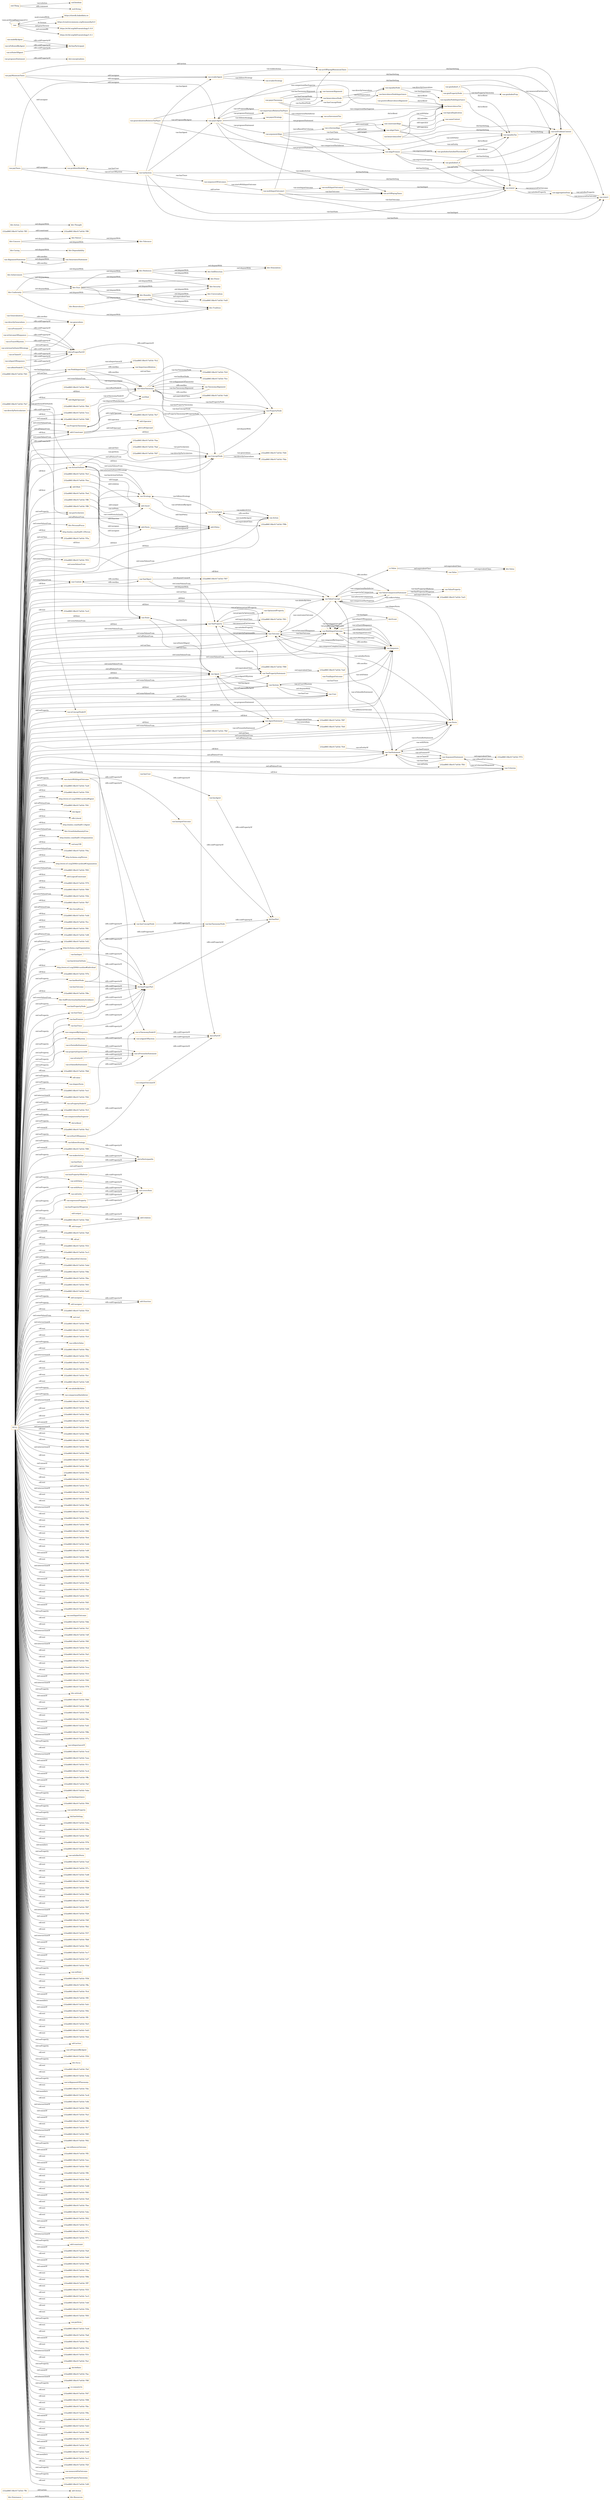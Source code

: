 digraph ar2dtool_diagram { 
rankdir=LR;
size="1501"
node [shape = rectangle, color="orange"]; "bhv:Dominance" "odrl:Action" "odrl:LeftOperand" "odrl:RightOperand" "232ad86f:18bc017a03d:-7ece" "vae:PropertyTaxonomy" "bhv:PersonalFocus" "bhv:Hedonism" "vae:NodeImportance" "http://xmlns.com/foaf/0.1/Person" "bhv:Universalism" "232ad86f:18bc017a03d:-7fe7" "vae:Value" "232ad86f:18bc017a03d:-7f5a" "bhv:Stimulation" "odrl:Policy" "bhv:Achievement" "232ad86f:18bc017a03d:-7f53" "232ad86f:18bc017a03d:-7faa" "bhv:Value" "232ad86f:18bc017a03d:-7fce" "odrl:Operator" "vae:VaeProperty" "232ad86f:18bc017a03d:-7f72" "232ad86f:18bc017a03d:-7ee9" "232ad86f:18bc017a03d:-7f30" "vae:Outcome" "232ad86f:18bc017a03d:-7fe3" "http://www.w3.org/2006/vcard/ns#Agent" "vae:MultiInputOutcome" "vae:AlignmentStatement" "232ad86f:18bc017a03d:-7ffc" "bhv:Dependability" "bhv:Caring" "232ad86f:18bc017a03d:-7fbf" "bhv:Nature" "odrl:Asset" "232ad86f:18bc017a03d:-7ff0" "vae:Generalization" "232ad86f:18bc017a03d:-7f41" "vae:Context" "232ad86f:18bc017a03d:-7ee5" "vae:VaeStatement" "vae:ActionOnState" "dul:Agent" "vae:ValueTaxonomy" "bhv:Security" "vae:ConceptNode" "rdfs:Literal" "bhv:Tolerance" "232ad86f:18bc017a03d:-7ed5" "vae:System" "232ad86f:18bc017a03d:-7fb9" "bhv:Humility" "232ad86f:18bc017a03d:-7ff6" "232ad86f:18bc017a03d:-7f9b" "232ad86f:18bc017a03d:-7fb4" "232ad86f:18bc017a03d:-7fc6" "232ad86f:18bc017a03d:-7eef" "http://xmlns.com/foaf/0.1/Agent" "odrl:Party" "vae:Norm" "232ad86f:18bc017a03d:-7fad" "232ad86f:18bc017a03d:-7edd" "bhv:GrowthAndAnxietyFree" "vae:User" "vae:Sequence" "vae:AgentStatement" "http://xmlns.com/foaf/0.1/Organization" "bhv:Tradition" "vae:VaeObject" "vc:Value" "vae:TaxonomyAlignment" "232ad86f:18bc017a03d:-7fe0" "xsd:anyURI" "vae:Strategy" "bhv:Benevolence" "vae:Agent" "232ad86f:18bc017a03d:-7ff3" "232ad86f:18bc017a03d:-7f4a" "vae:FinalInputOutcome" "bhv:Conformity" "232ad86f:18bc017a03d:-7fc9" "vae:Action" "http://schema.org/Person" "http://www.w3.org/2006/vcard/ns#Organization" "bhv:Resources" "232ad86f:18bc017a03d:-7fda" "232ad86f:18bc017a03d:-7f93" "232ad86f:18bc017a03d:-7fea" "vae:AwarenessStatement" "232ad86f:18bc017a03d:-7fd4" "232ad86f:18bc017a03d:-7ff9" "vae:ActingAgent" "odrl:LogicalConstraint" "vae:ValueConcept" "vae:PropertyNode" "vae:ValueProperty" "vae:ValueComparisonStatement" "232ad86f:18bc017a03d:-7f70" "dul:Event" "232ad86f:18bc017a03d:-7fb1" "vae:Criterion" "bhv:Thought" "232ad86f:18bc017a03d:-7f00" "vae:State" "232ad86f:18bc017a03d:-7f2b" "bhv:Face" "vae:VaePropertyStatement" "232ad86f:18bc017a03d:-7fb7" "bhv:SocialFocus" "232ad86f:18bc017a03d:-7ed4" "232ad86f:18bc017a03d:-7fcc" "odrl:Constraint" "232ad86f:18bc017a03d:-7f81" "232ad86f:18bc017a03d:-7ef8" "vae:OptimizedProperty" "232ad86f:18bc017a03d:-7fc2" "232ad86f:18bc017a03d:-7f01" "232ad86f:18bc017a03d:-7ef2" "bhv:Action" "232ad86f:18bc017a03d:-7fd1" "odrl:Rule" "bhv:Power" "vae:ImportanceRelation" "232ad86f:18bc017a03d:-7f87" "http://schema.org/Organization" "http://www.w3.org/2006/vcard/ns#Individual" "232ad86f:18bc017a03d:-7fed" "vae:ArgumentStatement" "232ad86f:18bc017a03d:-7fd7" "bhv:SelfDirection" "bhv:Concern" "232ad86f:18bc017a03d:-7f7b" "232ad86f:18bc017a03d:-7fa7" "232ad86f:18bc017a03d:-7f8e" "232ad86f:18bc017a03d:-7f90" "bhv:SelfProtectionAndAnxietyAvoidance" ; /*classes style*/
	"bhv:Action" -> "bhv:Thought" [ label = "owl:disjointWith" ];
	"vae:isInputOfSequence" -> "dul:isProperPartOf" [ label = "rdfs:subPropertyOf" ];
	"dul:isProperPartOf" -> "dul:isPartOf" [ label = "rdfs:subPropertyOf" ];
	"vae:hasConceptNode" -> "vae:hasTaxonomyNode" [ label = "rdfs:subPropertyOf" ];
	"vae:ConceptNode" -> "vae:PropertyNode" [ label = "owl:disjointWith" ];
	"vae:argumentAlign" -> "vae:criterionAlign" [ label = "vae:isBasedOnCriterion" ];
	"vae:argumentAlign" -> "vae:alignPremise" [ label = "vae:hasPremise" ];
	"vae:argumentAlign" -> "vae:alignClaim" [ label = "vae:hasClaim" ];
	"vae:argumentAlign" -> "vae:taxProblemContext" [ label = "dul:hasSetting" ];
	"vae:isTaxonomyNodeOf" -> "dul:isPartOf" [ label = "rdfs:subPropertyOf" ];
	"vae:proposesStatement" -> "dul:conceptualizes" [ label = "rdfs:subPropertyOf" ];
	"vae:ArgumentStatement" -> "232ad86f:18bc017a03d:-7f72" [ label = "owl:equivalentClass" ];
	"vae:hasTaxonomyNode" -> "dul:hasPart" [ label = "rdfs:subPropertyOf" ];
	"vae:giniPropertyNode" -> "vae:giniIndexProp" [ label = "vae:hasPropertyTaxonomy" ];
	"vae:benvolenceNodeImportance" -> "vae:benevolenceTax" [ label = "dul:isAbout" ];
	"vae:hasTrace" -> "dul:hasProperPart" [ label = "rdfs:subPropertyOf" ];
	"vae:directlyGeneralizes" -> "vae:generalizes" [ label = "rdfs:subPropertyOf" ];
	"vae:multiInputOutcome2" -> "vae:actOfPayingTaxes" [ label = "vae:hasOutcome" ];
	"vae:multiInputOutcome2" -> "vae:state2" [ label = "vae:hasInput" ];
	"bhv:Hedonism" -> "bhv:Stimulation" [ label = "owl:disjointWith" ];
	"bhv:Hedonism" -> "bhv:SelfDirection" [ label = "owl:disjointWith" ];
	"bhv:Hedonism" -> "bhv:Power" [ label = "owl:disjointWith" ];
	"vae:isPremiseOf" -> "dul:isProperPartOf" [ label = "rdfs:subPropertyOf" ];
	"vae:isTestedInStatement" -> "vae:isPresentInStatement" [ label = "rdfs:subPropertyOf" ];
	"vae:giniIndex0_3" -> "vae:state1" [ label = "vae:measuredOnOutcome" ];
	"vae:giniIndex0_3" -> "vae:equalityTax" [ label = "dul:isAbout" ];
	"vae:isOutcomeOfSequence" -> "dul:isProperPartOf" [ label = "rdfs:subPropertyOf" ];
	"vae:madeByAgent" -> "dul:hasParticipant" [ label = "rdfs:subPropertyOf" ];
	"vae:hasInput" -> "dul:hasProperPart" [ label = "rdfs:subPropertyOf" ];
	"vae:hasUser" -> "vae:hasAgent" [ label = "rdfs:subPropertyOf" ];
	"vae:equalityTax" -> "vae:taxProblemContext" [ label = "dul:hasSetting" ];
	"bhv:SelfDirection" -> "bhv:Stimulation" [ label = "owl:disjointWith" ];
	"vae:hasActionOnState" -> "dul:hasProperPart" [ label = "rdfs:subPropertyOf" ];
	"vae:AgentStatement" -> "232ad86f:18bc017a03d:-7f87" [ label = "owl:equivalentClass" ];
	"vae:hasPropertyNode" -> "vae:hasTaxonomyNode" [ label = "rdfs:subPropertyOf" ];
	"vae:hasPropertyNode" -> "dul:hasProperPart" [ label = "rdfs:subPropertyOf" ];
	"vae:payMinimumTaxes" -> "vae:problemModeller" [ label = "odrl:assigner" ];
	"vae:payMinimumTaxes" -> "vae:payerAgent" [ label = "odrl:assignee" ];
	"vae:payMinimumTaxes" -> "vae:evaderAgent" [ label = "odrl:assignee" ];
	"vae:payMinimumTaxes" -> "vae:actOfPayingMiniumumTaxes" [ label = "odrl:action" ];
	"vae:equalityNode" -> "vae:equalityNodeImportance" [ label = "vae:hasImportance" ];
	"vae:equalityNode" -> "vae:giniPropertyNode" [ label = "vae:directlyGeneralizes" ];
	"vae:hasPropertyOfSuperior" -> "vae:coversItem" [ label = "rdfs:subPropertyOf" ];
	"vae:isPropertyNodeOf" -> "vae:isTaxonomyNodeOf" [ label = "rdfs:subPropertyOf" ];
	"vae:hasOutcome" -> "dul:hasProperPart" [ label = "rdfs:subPropertyOf" ];
	"vae:alignPremise" -> "vae:equalityTax" [ label = "vae:withValue" ];
	"vae:alignPremise" -> "vae:state2" [ label = "vae:onEntity" ];
	"vae:alignPremise" -> "vae:giniIndexSatisfiedThreshold0_7" [ label = "vae:expressesProperty" ];
	"vae:alignPremise" -> "vae:giniIndex0_9" [ label = "vae:expressesProperty" ];
	"vae:alignPremise" -> "vae:taxProblemContext" [ label = "dul:hasSetting" ];
	"bhv:Dominance" -> "bhv:Resources" [ label = "owl:disjointWith" ];
	"vae:isEntityOf" -> "vae:isPresentInStatement" [ label = "rdfs:subPropertyOf" ];
	"vae:Value" -> "bhv:Value" [ label = "owl:equivalentClass" ];
	"vae:MultiInputOutcome" -> "vae:Sequence" [ label = "rdfs:seeAlso" ];
	"vae:propertyExpressedAt" -> "vae:isPresentInStatement" [ label = "rdfs:subPropertyOf" ];
	"vae:payerAgent" -> "vae:importanceRelationTaxPayer" [ label = "vae:proposesStatement" ];
	"vae:payerAgent" -> "vae:argumentAlign" [ label = "vae:proposesStatement" ];
	"vae:payerAgent" -> "vae:alignPremise" [ label = "vae:proposesStatement" ];
	"vae:payerAgent" -> "vae:alignClaim" [ label = "vae:proposesStatement" ];
	"vae:payerAgent" -> "vae:actOfPayingTaxes" [ label = "vae:makesAction" ];
	"vae:payerAgent" -> "vae:payerStrategy" [ label = "vae:followsStrategy" ];
	"vae:payerAgent" -> "vae:taxProblemContext" [ label = "dul:hasSetting" ];
	"vae:hasState" -> "dul:isParticipantIn" [ label = "rdfs:subPropertyOf" ];
	"vae:AwarenessStatement" -> "vae:AlignmentStatement" [ label = "rdfs:seeAlso" ];
	"vae:isConceptNodeOf" -> "vae:isTaxonomyNodeOf" [ label = "rdfs:subPropertyOf" ];
	"bhv:Caring" -> "bhv:Dependability" [ label = "owl:disjointWith" ];
	"vae:payTaxes" -> "vae:problemModeller" [ label = "odrl:assigner" ];
	"vae:payTaxes" -> "vae:evaderAgent" [ label = "odrl:assignee" ];
	"vae:payTaxes" -> "vae:actOfPayingTaxes" [ label = "odrl:action" ];
	"vae:hasRootNode" -> "vae:hasConceptNode" [ label = "rdfs:subPropertyOf" ];
	"vae:hasRootNode" -> "dul:hasProperPart" [ label = "rdfs:subPropertyOf" ];
	"vae:isAgentOfSystem" -> "dul:isPartOf" [ label = "rdfs:subPropertyOf" ];
	"vae:aggregationSum" -> "vae:state2" [ label = "vae:measuredOnOutcome" ];
	"vae:aggregationSum" -> "vae:state1" [ label = "vae:measuredOnOutcome" ];
	"vae:ValueConcept" -> "vc:Value" [ label = "rdfs:seeAlso" ];
	"vae:state1" -> "vae:aggregationSum" [ label = "vae:satisfiesProperty" ];
	"vae:ActingAgent" -> "232ad86f:18bc017a03d:-7f9b" [ label = "owl:equivalentClass" ];
	"vae:isInputOutcomeOf" -> "dul:isPartOf" [ label = "rdfs:subPropertyOf" ];
	"bhv:Concern" -> "bhv:Tolerance" [ label = "owl:disjointWith" ];
	"bhv:Concern" -> "bhv:Nature" [ label = "owl:disjointWith" ];
	"vae:payerTaxonomy" -> "vae:taxonomAlignment" [ label = "vae:hasTaxonomyAlignment" ];
	"vae:payerTaxonomy" -> "vae:benevolenceNode" [ label = "vae:hasRootNode" ];
	"vae:payerTaxonomy" -> "vae:equalityNode" [ label = "vae:hasConceptNode" ];
	"vae:payerTaxonomy" -> "vae:benevolenceNode" [ label = "vae:hasConceptNode" ];
	"vae:giniIndex0_9" -> "vae:state2" [ label = "vae:measuredOnOutcome" ];
	"vae:giniIndex0_9" -> "vae:equalityTax" [ label = "dul:isAbout" ];
	"vae:isRootNodeOf" -> "vae:isConceptNodeOf" [ label = "rdfs:subPropertyOf" ];
	"vae:isRootNodeOf" -> "dul:isProperPartOf" [ label = "rdfs:subPropertyOf" ];
	"vae:problemModeller" -> "vae:taxSystem" [ label = "vae:isUserOfSystem" ];
	"vae:expressesProperty" -> "vae:coversItem" [ label = "rdfs:subPropertyOf" ];
	"vae:directlyParticularizes" -> "vae:particularizes" [ label = "rdfs:subPropertyOf" ];
	"vae:taxSystem" -> "vae:problemModeller" [ label = "vae:hasUser" ];
	"vae:taxSystem" -> "vae:sequenceOfOutcomes" [ label = "vae:hasTrace" ];
	"vae:taxSystem" -> "vae:state2" [ label = "vae:hasState" ];
	"vae:taxSystem" -> "vae:state1" [ label = "vae:hasState" ];
	"vae:taxSystem" -> "vae:payerAgent" [ label = "vae:hasAgent" ];
	"vae:taxSystem" -> "vae:evaderAgent" [ label = "vae:hasAgent" ];
	"vae:taxSystem" -> "vae:taxProblemContext" [ label = "dul:hasSetting" ];
	"vae:hasAgent" -> "dul:hasPart" [ label = "rdfs:subPropertyOf" ];
	"vae:isFollowedByAgent" -> "dul:hasParticipant" [ label = "rdfs:subPropertyOf" ];
	"bhv:Nature" -> "bhv:Tolerance" [ label = "owl:disjointWith" ];
	"vae:criterionAlign" -> "vae:alignPremise" [ label = "odrl:target" ];
	"vae:criterionAlign" -> "vae:constraintAlign" [ label = "odrl:constraint" ];
	"vae:criterionAlign" -> "vae:alignClaim" [ label = "odrl:action" ];
	"vae:criterionAlign" -> "vae:benevolenceTax" [ label = "dul:isAbout" ];
	"vae:isTraceOfSystem" -> "dul:isProperPartOf" [ label = "rdfs:subPropertyOf" ];
	"vae:ValueComparisonStatement" -> "232ad86f:18bc017a03d:-7ee5" [ label = "owl:equivalentClass" ];
	"vae:ValueTaxonomy" -> "vae:TaxonomyAlignment" [ label = "rdfs:seeAlso" ];
	"vae:ValueTaxonomy" -> "232ad86f:18bc017a03d:-7edd" [ label = "owl:equivalentClass" ];
	"vae:importanceRelationTaxPayer" -> "vae:payerAgent" [ label = "vae:isProposedByAgent" ];
	"vae:importanceRelationTaxPayer" -> "vae:benevolenceTax" [ label = "vae:comparisonHasSuperior" ];
	"vae:importanceRelationTaxPayer" -> "vae:achievementTax" [ label = "vae:comparisonHasInferior" ];
	"vae:System" -> "vae:User" [ label = "owl:disjointWith" ];
	"vae:followsStrategy" -> "dul:isParticipantIn" [ label = "rdfs:subPropertyOf" ];
	"vae:hasPropertyOfInferior" -> "vae:coversItem" [ label = "rdfs:subPropertyOf" ];
	"vae:composedBySequence" -> "dul:hasProperPart" [ label = "rdfs:subPropertyOf" ];
	"vae:isActionOnStateOfStrategy" -> "dul:isProperPartOf" [ label = "rdfs:subPropertyOf" ];
	"dul:hasProperPart" -> "dul:hasPart" [ label = "rdfs:subPropertyOf" ];
	"vae:startsWithInputOutcome" -> "vae:hasInputOutcome" [ label = "rdfs:subPropertyOf" ];
	"vae:startsWithInputOutcome" -> "dul:hasProperPart" [ label = "rdfs:subPropertyOf" ];
	"bhv:Humility" -> "bhv:Universalism" [ label = "owl:disjointWith" ];
	"bhv:Humility" -> "bhv:Tradition" [ label = "owl:disjointWith" ];
	"bhv:Humility" -> "bhv:Security" [ label = "owl:disjointWith" ];
	"bhv:Humility" -> "232ad86f:18bc017a03d:-7ed5" [ label = "owl:equivalentClass" ];
	"vae:FinalInputOutcome" -> "vae:Sequence" [ label = "rdfs:seeAlso" ];
	"odrl:target" -> "odrl:relation" [ label = "rdfs:subPropertyOf" ];
	"vae:benevolenceDef" -> "vae:benevolenceTax" [ label = "dul:satisfies" ];
	"vae:benevolenceDef" -> "vae:taxProblemContext" [ label = "dul:hasSetting" ];
	"vae:makesAction" -> "dul:isParticipantIn" [ label = "rdfs:subPropertyOf" ];
	"vae:withValue" -> "vae:coversItem" [ label = "rdfs:subPropertyOf" ];
	"vae:constraintAlign" -> "vae:sameContext" [ label = "odrl:operator" ];
	"vae:constraintAlign" -> "vae:logicalImplication" [ label = "odrl:operator" ];
	"vae:VaeObject" -> "vae:Context" [ label = "rdfs:seeAlso" ];
	"vae:VaeObject" -> "232ad86f:18bc017a03d:-7f07" [ label = "owl:disjointUnionOf" ];
	"vae:VaeObject" -> "vae:VaeProperty" [ label = "owl:disjointWith" ];
	"vae:TaxonomyAlignment" -> "vae:ValueTaxonomy" [ label = "rdfs:seeAlso" ];
	"vae:generalizationRelationTaxPayer" -> "vae:payerAgent" [ label = "vae:isProposedByAgent" ];
	"vae:generalizationRelationTaxPayer" -> "vae:benevolenceTax" [ label = "vae:comparisonHasSuperior" ];
	"vae:generalizationRelationTaxPayer" -> "vae:equalityTax" [ label = "vae:comparisonHasInferior" ];
	"bhv:Achievement" -> "bhv:Hedonism" [ label = "owl:disjointWith" ];
	"bhv:Achievement" -> "bhv:Face" [ label = "owl:disjointWith" ];
	"vae:alignClaim" -> "vae:benevolenceTax" [ label = "vae:withValue" ];
	"vae:alignClaim" -> "vae:state2" [ label = "vae:onEntity" ];
	"vae:alignClaim" -> "vae:taxProblemContext" [ label = "dul:hasSetting" ];
	"vae:actOfPayingMiniumumTaxes" -> "vae:taxProblemContext" [ label = "dul:hasSetting" ];
	"vae:NodeImportance" -> "vae:ValueTaxonomy" [ label = "rdfs:seeAlso" ];
	"vae:NodeImportance" -> "vae:ImportanceRelation" [ label = "rdfs:seeAlso" ];
	"vae:multiInputOutcome1" -> "vae:multiInputOutcome2" [ label = "vae:nextInputOutcome" ];
	"vae:multiInputOutcome1" -> "vae:state2" [ label = "vae:hasOutcome" ];
	"vae:multiInputOutcome1" -> "vae:actOfPayingTaxes" [ label = "vae:hasOutcome" ];
	"vae:multiInputOutcome1" -> "vae:actOfPayingMiniumumTaxes" [ label = "vae:hasOutcome" ];
	"vae:multiInputOutcome1" -> "vae:state1" [ label = "vae:hasInput" ];
	"vae:Action" -> "vae:ActingAgent" [ label = "rdfs:seeAlso" ];
	"vae:isValuedInStatement" -> "vae:isPresentInStatement" [ label = "rdfs:subPropertyOf" ];
	"vae:sequenceOfOutcomes" -> "vae:multiInputOutcome1" [ label = "vae:startsWithInputOutcome" ];
	"vae:sequenceOfOutcomes" -> "vae:taxProblemContext" [ label = "dul:hasSetting" ];
	"odrl:output" -> "odrl:relation" [ label = "rdfs:subPropertyOf" ];
	"vae:withNorm" -> "vae:coversItem" [ label = "rdfs:subPropertyOf" ];
	"vae:isClaimOf" -> "dul:isProperPartOf" [ label = "rdfs:subPropertyOf" ];
	"vae:hasInputOutcome" -> "dul:hasPart" [ label = "rdfs:subPropertyOf" ];
	"vae:" -> "https://chowlk.linkeddata.es" [ label = "mod:createdWith" ];
	"vae:" -> "vae:" [ label = "vann:preferredNamespaceUri" ];
	"vae:" -> "https://creativecommons.org/licenses/by/4.0" [ label = "dc:license" ];
	"vae:" -> "https://w3id.org/def/vaeontology/1.0.0" [ label = "owl:priorVersion" ];
	"vae:" -> "https://w3id.org/def/vaeontology/1.0.1" [ label = "owl:versionIRI" ];
	"vae:evaderAgent" -> "vae:actOfPayingMiniumumTaxes" [ label = "vae:makesAction" ];
	"vae:evaderAgent" -> "vae:evaderStrategy" [ label = "vae:followsStrategy" ];
	"vae:evaderAgent" -> "vae:taxProblemContext" [ label = "dul:hasSetting" ];
	"bhv:Conformity" -> "bhv:Tradition" [ label = "owl:disjointWith" ];
	"bhv:Conformity" -> "bhv:Security" [ label = "owl:disjointWith" ];
	"bhv:Conformity" -> "bhv:Humility" [ label = "owl:disjointWith" ];
	"bhv:Conformity" -> "bhv:Face" [ label = "owl:disjointWith" ];
	"vae:isStateOfAgent" -> "dul:hasParticipant" [ label = "rdfs:subPropertyOf" ];
	"vae:Generalization" -> "vae:generalizes" [ label = "rdfs:seeAlso" ];
	"vae:Context" -> "vae:VaeObject" [ label = "rdfs:seeAlso" ];
	"NULL" -> "vae:VaeStatement" [ label = "owl:onClass" ];
	"NULL" -> "vae:hasConceptNode" [ label = "owl:onProperty" ];
	"NULL" -> "232ad86f:18bc017a03d:-7fa6" [ label = "owl:unionOf" ];
	"NULL" -> "bhv:PersonalFocus" [ label = "owl:someValuesFrom" ];
	"NULL" -> "rdf:nil" [ label = "rdf:rest" ];
	"NULL" -> "232ad86f:18bc017a03d:-7f33" [ label = "rdf:rest" ];
	"NULL" -> "232ad86f:18bc017a03d:-7ec3" [ label = "rdf:rest" ];
	"NULL" -> "vae:isBasedOnCriterion" [ label = "owl:onProperty" ];
	"NULL" -> "232ad86f:18bc017a03d:-7ebd" [ label = "rdf:rest" ];
	"NULL" -> "232ad86f:18bc017a03d:-7f4b" [ label = "owl:intersectionOf" ];
	"NULL" -> "232ad86f:18bc017a03d:-7fbe" [ label = "owl:unionOf" ];
	"NULL" -> "232ad86f:18bc017a03d:-7f03" [ label = "rdf:rest" ];
	"NULL" -> "vae:ConceptNode" [ label = "rdf:first" ];
	"NULL" -> "vae:PropertyNode" [ label = "rdf:first" ];
	"NULL" -> "232ad86f:18bc017a03d:-7ed3" [ label = "owl:intersectionOf" ];
	"NULL" -> "odrl:assignee" [ label = "owl:onProperty" ];
	"NULL" -> "232ad86f:18bc017a03d:-7f24" [ label = "rdf:rest" ];
	"NULL" -> "vae:ConceptNode" [ label = "owl:someValuesFrom" ];
	"NULL" -> "vae:particularizes" [ label = "owl:onProperty" ];
	"NULL" -> "vae:expressesProperty" [ label = "owl:onProperty" ];
	"NULL" -> "owl:real" [ label = "owl:someValuesFrom" ];
	"NULL" -> "232ad86f:18bc017a03d:-7f49" [ label = "owl:intersectionOf" ];
	"NULL" -> "vae:VaePropertyStatement" [ label = "rdf:first" ];
	"NULL" -> "232ad86f:18bc017a03d:-7f45" [ label = "rdf:rest" ];
	"NULL" -> "232ad86f:18bc017a03d:-7fc0" [ label = "rdf:rest" ];
	"NULL" -> "vae:reflectsValue" [ label = "owl:onProperty" ];
	"NULL" -> "odrl:LogicalConstraint" [ label = "rdf:first" ];
	"NULL" -> "232ad86f:18bc017a03d:-7fcc" [ label = "rdf:first" ];
	"NULL" -> "232ad86f:18bc017a03d:-7fba" [ label = "rdf:rest" ];
	"NULL" -> "232ad86f:18bc017a03d:-7f52" [ label = "owl:intersectionOf" ];
	"NULL" -> "232ad86f:18bc017a03d:-7ecf" [ label = "rdf:rest" ];
	"NULL" -> "vae:onEntity" [ label = "owl:onProperty" ];
	"NULL" -> "http://xmlns.com/foaf/0.1/Person" [ label = "rdf:first" ];
	"NULL" -> "232ad86f:18bc017a03d:-7f9c" [ label = "rdf:rest" ];
	"NULL" -> "232ad86f:18bc017a03d:-7fe1" [ label = "rdf:rest" ];
	"NULL" -> "232ad86f:18bc017a03d:-7ef6" [ label = "rdf:rest" ];
	"NULL" -> "vae:abidesByValue" [ label = "owl:onProperty" ];
	"NULL" -> "dul:Agent" [ label = "rdf:first" ];
	"NULL" -> "vae:comparisonHasInferior" [ label = "owl:onProperty" ];
	"NULL" -> "232ad86f:18bc017a03d:-7f9a" [ label = "owl:intersectionOf" ];
	"NULL" -> "vae:isUserOfSystem" [ label = "owl:onProperty" ];
	"NULL" -> "232ad86f:18bc017a03d:-7ec6" [ label = "rdf:rest" ];
	"NULL" -> "232ad86f:18bc017a03d:-7fab" [ label = "rdf:rest" ];
	"NULL" -> "vae:ActionOnState" [ label = "rdf:first" ];
	"NULL" -> "http://www.w3.org/2006/vcard/ns#Agent" [ label = "rdf:first" ];
	"NULL" -> "vae:Criterion" [ label = "owl:allValuesFrom" ];
	"NULL" -> "232ad86f:18bc017a03d:-7f59" [ label = "owl:unionOf" ];
	"NULL" -> "odrl:Constraint" [ label = "owl:allValuesFrom" ];
	"NULL" -> "232ad86f:18bc017a03d:-7edc" [ label = "owl:intersectionOf" ];
	"NULL" -> "232ad86f:18bc017a03d:-7f8d" [ label = "rdf:rest" ];
	"NULL" -> "vae:PropertyNode" [ label = "owl:onClass" ];
	"NULL" -> "232ad86f:18bc017a03d:-7f06" [ label = "rdf:rest" ];
	"NULL" -> "232ad86f:18bc017a03d:-7fd2" [ label = "rdf:rest" ];
	"NULL" -> "232ad86f:18bc017a03d:-7f6d" [ label = "owl:intersectionOf" ];
	"NULL" -> "bhv:GrowthAndAnxietyFree" [ label = "owl:someValuesFrom" ];
	"NULL" -> "232ad86f:18bc017a03d:-7ee7" [ label = "rdf:rest" ];
	"NULL" -> "vae:withValue" [ label = "owl:onProperty" ];
	"NULL" -> "vae:Strategy" [ label = "owl:someValuesFrom" ];
	"NULL" -> "vae:ConceptNode" [ label = "owl:onClass" ];
	"NULL" -> "232ad86f:18bc017a03d:-7f00" [ label = "rdf:first" ];
	"NULL" -> "vae:Action" [ label = "rdf:first" ];
	"NULL" -> "232ad86f:18bc017a03d:-7fb0" [ label = "owl:unionOf" ];
	"NULL" -> "232ad86f:18bc017a03d:-7f5d" [ label = "rdf:rest" ];
	"NULL" -> "232ad86f:18bc017a03d:-7fa2" [ label = "rdf:rest" ];
	"NULL" -> "vae:MultiInputOutcome" [ label = "owl:someValuesFrom" ];
	"NULL" -> "232ad86f:18bc017a03d:-7fc3" [ label = "rdf:rest" ];
	"NULL" -> "232ad86f:18bc017a03d:-7f54" [ label = "owl:intersectionOf" ];
	"NULL" -> "232ad86f:18bc017a03d:-7ed8" [ label = "rdf:rest" ];
	"NULL" -> "232ad86f:18bc017a03d:-7fbd" [ label = "rdf:rest" ];
	"NULL" -> "232ad86f:18bc017a03d:-7ee3" [ label = "owl:intersectionOf" ];
	"NULL" -> "vae:Sequence" [ label = "owl:someValuesFrom" ];
	"NULL" -> "232ad86f:18bc017a03d:-7f4e" [ label = "rdf:rest" ];
	"NULL" -> "http://www.w3.org/2006/vcard/ns#Individual" [ label = "rdf:first" ];
	"NULL" -> "232ad86f:18bc017a03d:-7f9f" [ label = "rdf:rest" ];
	"NULL" -> "232ad86f:18bc017a03d:-7f69" [ label = "rdf:rest" ];
	"NULL" -> "232ad86f:18bc017a03d:-7fe4" [ label = "rdf:rest" ];
	"NULL" -> "232ad86f:18bc017a03d:-7fb7" [ label = "rdf:first" ];
	"NULL" -> "232ad86f:18bc017a03d:-7eb4" [ label = "rdf:rest" ];
	"NULL" -> "vae:startsWithInputOutcome" [ label = "owl:onProperty" ];
	"NULL" -> "232ad86f:18bc017a03d:-7ef9" [ label = "rdf:rest" ];
	"NULL" -> "232ad86f:18bc017a03d:-7f0b" [ label = "owl:unionOf" ];
	"NULL" -> "232ad86f:18bc017a03d:-7f6f" [ label = "rdf:rest" ];
	"NULL" -> "232ad86f:18bc017a03d:-7f18" [ label = "owl:intersectionOf" ];
	"NULL" -> "232ad86f:18bc017a03d:-7f39" [ label = "rdf:rest" ];
	"NULL" -> "232ad86f:18bc017a03d:-7fe6" [ label = "owl:unionOf" ];
	"NULL" -> "232ad86f:18bc017a03d:-7fae" [ label = "rdf:rest" ];
	"NULL" -> "vae:Agent" [ label = "owl:onClass" ];
	"NULL" -> "232ad86f:18bc017a03d:-7f3f" [ label = "rdf:rest" ];
	"NULL" -> "vae:Agent" [ label = "owl:someValuesFrom" ];
	"NULL" -> "232ad86f:18bc017a03d:-7fd5" [ label = "rdf:rest" ];
	"NULL" -> "232ad86f:18bc017a03d:-7efd" [ label = "owl:unionOf" ];
	"NULL" -> "vae:isStartOfSequence" [ label = "owl:onProperty" ];
	"NULL" -> "vae:nextInputOutcome" [ label = "owl:onProperty" ];
	"NULL" -> "232ad86f:18bc017a03d:-7fdb" [ label = "rdf:rest" ];
	"NULL" -> "232ad86f:18bc017a03d:-7fcf" [ label = "rdf:rest" ];
	"NULL" -> "232ad86f:18bc017a03d:-7eff" [ label = "owl:intersectionOf" ];
	"NULL" -> "vae:Sequence" [ label = "owl:onClass" ];
	"NULL" -> "232ad86f:18bc017a03d:-7f0f" [ label = "rdf:rest" ];
	"NULL" -> "232ad86f:18bc017a03d:-7fcd" [ label = "owl:intersectionOf" ];
	"NULL" -> "vae:hasRootNode" [ label = "owl:onProperty" ];
	"NULL" -> "232ad86f:18bc017a03d:-7ef2" [ label = "owl:allValuesFrom" ];
	"NULL" -> "232ad86f:18bc017a03d:-7fa5" [ label = "rdf:rest" ];
	"NULL" -> "232ad86f:18bc017a03d:-7f91" [ label = "rdf:rest" ];
	"NULL" -> "vae:ValueTaxonomy" [ label = "rdf:first" ];
	"NULL" -> "232ad86f:18bc017a03d:-7eca" [ label = "rdf:rest" ];
	"NULL" -> "232ad86f:18bc017a03d:-7f70" [ label = "rdf:first" ];
	"NULL" -> "232ad86f:18bc017a03d:-7f10" [ label = "rdf:rest" ];
	"NULL" -> "vae:Outcome" [ label = "owl:someValuesFrom" ];
	"NULL" -> "dul:isParticipantIn" [ label = "owl:onProperty" ];
	"NULL" -> "232ad86f:18bc017a03d:-7f40" [ label = "owl:unionOf" ];
	"NULL" -> "http://schema.org/Organization" [ label = "rdf:first" ];
	"NULL" -> "vae:NodeImportance" [ label = "owl:onClass" ];
	"NULL" -> "232ad86f:18bc017a03d:-7f78" [ label = "owl:intersectionOf" ];
	"NULL" -> "bhv:attitude" [ label = "owl:onProperty" ];
	"NULL" -> "vae:Norm" [ label = "rdf:first" ];
	"NULL" -> "232ad86f:18bc017a03d:-7fd0" [ label = "owl:unionOf" ];
	"NULL" -> "vae:VaeProperty" [ label = "rdf:first" ];
	"NULL" -> "232ad86f:18bc017a03d:-7fd8" [ label = "rdf:rest" ];
	"NULL" -> "232ad86f:18bc017a03d:-7fc8" [ label = "owl:unionOf" ];
	"NULL" -> "232ad86f:18bc017a03d:-7fde" [ label = "rdf:rest" ];
	"NULL" -> "232ad86f:18bc017a03d:-7f93" [ label = "owl:someValuesFrom" ];
	"NULL" -> "http://xmlns.com/foaf/0.1/Organization" [ label = "rdf:first" ];
	"NULL" -> "vae:Context" [ label = "rdf:first" ];
	"NULL" -> "232ad86f:18bc017a03d:-7ed1" [ label = "owl:unionOf" ];
	"NULL" -> "vae:generalizes" [ label = "owl:onProperty" ];
	"NULL" -> "vae:Outcome" [ label = "owl:onClass" ];
	"NULL" -> "232ad86f:18bc017a03d:-7f8b" [ label = "owl:unionOf" ];
	"NULL" -> "rdfs:Literal" [ label = "rdf:first" ];
	"NULL" -> "232ad86f:18bc017a03d:-7f7e" [ label = "owl:intersectionOf" ];
	"NULL" -> "vae:isImportanceOf" [ label = "owl:onProperty" ];
	"NULL" -> "232ad86f:18bc017a03d:-7ecd" [ label = "rdf:rest" ];
	"NULL" -> "232ad86f:18bc017a03d:-7eee" [ label = "owl:intersectionOf" ];
	"NULL" -> "232ad86f:18bc017a03d:-7f11" [ label = "owl:unionOf" ];
	"NULL" -> "vae:ConceptNode" [ label = "owl:allValuesFrom" ];
	"NULL" -> "232ad86f:18bc017a03d:-7f5a" [ label = "owl:onClass" ];
	"NULL" -> "232ad86f:18bc017a03d:-7ec4" [ label = "rdf:rest" ];
	"NULL" -> "vae:Norm" [ label = "owl:onClass" ];
	"NULL" -> "232ad86f:18bc017a03d:-7ffb" [ label = "owl:unionOf" ];
	"NULL" -> "232ad86f:18bc017a03d:-7fef" [ label = "owl:unionOf" ];
	"NULL" -> "232ad86f:18bc017a03d:-7ebe" [ label = "rdf:rest" ];
	"NULL" -> "vae:hasImportance" [ label = "owl:onProperty" ];
	"NULL" -> "232ad86f:18bc017a03d:-7f04" [ label = "rdf:rest" ];
	"NULL" -> "vae:satisfiesProperty" [ label = "owl:onProperty" ];
	"NULL" -> "dul:hasSetting" [ label = "owl:onProperty" ];
	"NULL" -> "232ad86f:18bc017a03d:-7eba" [ label = "owl:members" ];
	"NULL" -> "vae:VaeStatement" [ label = "rdf:first" ];
	"NULL" -> "232ad86f:18bc017a03d:-7f0a" [ label = "rdf:rest" ];
	"NULL" -> "232ad86f:18bc017a03d:-7fa0" [ label = "rdf:rest" ];
	"NULL" -> "vae:PropertyTaxonomy" [ label = "owl:someValuesFrom" ];
	"NULL" -> "232ad86f:18bc017a03d:-7f7b" [ label = "rdf:first" ];
	"NULL" -> "232ad86f:18bc017a03d:-7f4a" [ label = "owl:someValuesFrom" ];
	"NULL" -> "232ad86f:18bc017a03d:-7f76" [ label = "rdf:rest" ];
	"NULL" -> "232ad86f:18bc017a03d:-7eb6" [ label = "owl:members" ];
	"NULL" -> "vae:satisfiesNorm" [ label = "owl:onProperty" ];
	"NULL" -> "232ad86f:18bc017a03d:-7eaf" [ label = "rdf:rest" ];
	"NULL" -> "232ad86f:18bc017a03d:-7f7c" [ label = "rdf:rest" ];
	"NULL" -> "232ad86f:18bc017a03d:-7ef8" [ label = "owl:allValuesFrom" ];
	"NULL" -> "232ad86f:18bc017a03d:-7f30" [ label = "rdf:first" ];
	"NULL" -> "232ad86f:18bc017a03d:-7ed6" [ label = "rdf:rest" ];
	"NULL" -> "232ad86f:18bc017a03d:-7fbb" [ label = "rdf:rest" ];
	"NULL" -> "xsd:anyURI" [ label = "rdf:first" ];
	"NULL" -> "232ad86f:18bc017a03d:-7f29" [ label = "rdf:rest" ];
	"NULL" -> "odrl:Constraint" [ label = "rdf:first" ];
	"NULL" -> "232ad86f:18bc017a03d:-7f9d" [ label = "rdf:rest" ];
	"NULL" -> "232ad86f:18bc017a03d:-7f16" [ label = "rdf:rest" ];
	"NULL" -> "odrl:target" [ label = "owl:onProperty" ];
	"NULL" -> "232ad86f:18bc017a03d:-7f67" [ label = "rdf:rest" ];
	"NULL" -> "232ad86f:18bc017a03d:-7f26" [ label = "owl:intersectionOf" ];
	"NULL" -> "232ad86f:18bc017a03d:-7fdf" [ label = "owl:unionOf" ];
	"NULL" -> "232ad86f:18bc017a03d:-7fb2" [ label = "rdf:rest" ];
	"NULL" -> "232ad86f:18bc017a03d:-7f37" [ label = "rdf:rest" ];
	"NULL" -> "232ad86f:18bc017a03d:-7fb8" [ label = "owl:intersectionOf" ];
	"NULL" -> "232ad86f:18bc017a03d:-7fb3" [ label = "owl:unionOf" ];
	"NULL" -> "232ad86f:18bc017a03d:-7ec7" [ label = "rdf:rest" ];
	"NULL" -> "vae:makesAction" [ label = "owl:onProperty" ];
	"NULL" -> "232ad86f:18bc017a03d:-7ef7" [ label = "owl:unionOf" ];
	"NULL" -> "232ad86f:18bc017a03d:-7f3d" [ label = "rdf:rest" ];
	"NULL" -> "vae:onState" [ label = "owl:onProperty" ];
	"NULL" -> "vae:VaeProperty" [ label = "owl:someValuesFrom" ];
	"NULL" -> "bhv:SelfProtectionAndAnxietyAvoidance" [ label = "owl:someValuesFrom" ];
	"NULL" -> "vae:Agent" [ label = "owl:allValuesFrom" ];
	"NULL" -> "232ad86f:18bc017a03d:-7f58" [ label = "rdf:rest" ];
	"NULL" -> "http://schema.org/Person" [ label = "rdf:first" ];
	"NULL" -> "vae:isConceptNodeOf" [ label = "owl:onProperty" ];
	"NULL" -> "232ad86f:18bc017a03d:-7ffa" [ label = "rdf:rest" ];
	"NULL" -> "232ad86f:18bc017a03d:-7fc4" [ label = "rdf:rest" ];
	"NULL" -> "vae:hasPropertyNode" [ label = "owl:onProperty" ];
	"NULL" -> "232ad86f:18bc017a03d:-7ff5" [ label = "owl:unionOf" ];
	"NULL" -> "232ad86f:18bc017a03d:-7eb1" [ label = "owl:members" ];
	"NULL" -> "vae:VaePropertyStatement" [ label = "owl:someValuesFrom" ];
	"NULL" -> "232ad86f:18bc017a03d:-7f92" [ label = "owl:unionOf" ];
	"NULL" -> "232ad86f:18bc017a03d:-7ff1" [ label = "rdf:rest" ];
	"NULL" -> "232ad86f:18bc017a03d:-7fe5" [ label = "rdf:rest" ];
	"NULL" -> "232ad86f:18bc017a03d:-7eb5" [ label = "rdf:rest" ];
	"NULL" -> "232ad86f:18bc017a03d:-7f2b" [ label = "owl:someValuesFrom" ];
	"NULL" -> "vae:Strategy" [ label = "rdf:first" ];
	"NULL" -> "232ad86f:18bc017a03d:-7feb" [ label = "rdf:rest" ];
	"NULL" -> "vae:Outcome" [ label = "rdf:first" ];
	"NULL" -> "odrl:action" [ label = "owl:onProperty" ];
	"NULL" -> "vae:isProposedByAgent" [ label = "owl:onProperty" ];
	"NULL" -> "odrl:Asset" [ label = "owl:allValuesFrom" ];
	"NULL" -> "232ad86f:18bc017a03d:-7f81" [ label = "rdf:first" ];
	"NULL" -> "232ad86f:18bc017a03d:-7f50" [ label = "rdf:rest" ];
	"NULL" -> "bhv:focus" [ label = "owl:onProperty" ];
	"NULL" -> "232ad86f:18bc017a03d:-7faf" [ label = "rdf:rest" ];
	"NULL" -> "232ad86f:18bc017a03d:-7eda" [ label = "rdf:rest" ];
	"NULL" -> "vae:isAlignmentOfTaxonomy" [ label = "owl:onProperty" ];
	"NULL" -> "232ad86f:18bc017a03d:-7fdc" [ label = "rdf:rest" ];
	"NULL" -> "232ad86f:18bc017a03d:-7ec8" [ label = "owl:members" ];
	"NULL" -> "232ad86f:18bc017a03d:-7efb" [ label = "rdf:rest" ];
	"NULL" -> "vae:MultiInputOutcome" [ label = "rdf:first" ];
	"NULL" -> "232ad86f:18bc017a03d:-7f64" [ label = "owl:intersectionOf" ];
	"NULL" -> "232ad86f:18bc017a03d:-7fa3" [ label = "owl:unionOf" ];
	"NULL" -> "232ad86f:18bc017a03d:-7ff8" [ label = "owl:unionOf" ];
	"NULL" -> "232ad86f:18bc017a03d:-7fc7" [ label = "rdf:rest" ];
	"NULL" -> "232ad86f:18bc017a03d:-7f85" [ label = "owl:intersectionOf" ];
	"NULL" -> "232ad86f:18bc017a03d:-7f62" [ label = "rdf:rest" ];
	"NULL" -> "vae:influencesOutcome" [ label = "owl:onProperty" ];
	"NULL" -> "232ad86f:18bc017a03d:-7ff2" [ label = "owl:unionOf" ];
	"NULL" -> "232ad86f:18bc017a03d:-7eec" [ label = "rdf:rest" ];
	"NULL" -> "232ad86f:18bc017a03d:-7fd3" [ label = "owl:unionOf" ];
	"NULL" -> "vae:AgentStatement" [ label = "rdf:first" ];
	"NULL" -> "232ad86f:18bc017a03d:-7ff4" [ label = "rdf:rest" ];
	"NULL" -> "vae:propertyExpressedAt" [ label = "owl:onProperty" ];
	"NULL" -> "232ad86f:18bc017a03d:-7fe8" [ label = "rdf:rest" ];
	"NULL" -> "232ad86f:18bc017a03d:-7eb8" [ label = "rdf:rest" ];
	"NULL" -> "232ad86f:18bc017a03d:-7f83" [ label = "rdf:rest" ];
	"NULL" -> "232ad86f:18bc017a03d:-7fe9" [ label = "owl:unionOf" ];
	"NULL" -> "232ad86f:18bc017a03d:-7fee" [ label = "rdf:rest" ];
	"NULL" -> "232ad86f:18bc017a03d:-7ebc" [ label = "rdf:rest" ];
	"NULL" -> "odrl:assigner" [ label = "owl:onProperty" ];
	"NULL" -> "vae:Action" [ label = "owl:someValuesFrom" ];
	"NULL" -> "232ad86f:18bc017a03d:-7f02" [ label = "rdf:rest" ];
	"NULL" -> "vae:Norm" [ label = "owl:someValuesFrom" ];
	"NULL" -> "vae:ValueComparisonStatement" [ label = "rdf:first" ];
	"NULL" -> "odrl:Rule" [ label = "rdf:first" ];
	"NULL" -> "232ad86f:18bc017a03d:-7fc1" [ label = "owl:unionOf" ];
	"NULL" -> "232ad86f:18bc017a03d:-7f7a" [ label = "rdf:rest" ];
	"NULL" -> "bhv:SocialFocus" [ label = "owl:allValuesFrom" ];
	"NULL" -> "vae:ValueConcept" [ label = "owl:someValuesFrom" ];
	"NULL" -> "232ad86f:18bc017a03d:-7f71" [ label = "owl:intersectionOf" ];
	"NULL" -> "vae:hasPremise" [ label = "owl:onProperty" ];
	"NULL" -> "odrl:constraint" [ label = "owl:onProperty" ];
	"NULL" -> "vae:State" [ label = "owl:someValuesFrom" ];
	"NULL" -> "232ad86f:18bc017a03d:-7fa9" [ label = "owl:unionOf" ];
	"NULL" -> "vae:withNorm" [ label = "owl:onProperty" ];
	"NULL" -> "232ad86f:18bc017a03d:-7eb0" [ label = "rdf:rest" ];
	"NULL" -> "232ad86f:18bc017a03d:-7fd6" [ label = "owl:unionOf" ];
	"NULL" -> "232ad86f:18bc017a03d:-7f2a" [ label = "owl:unionOf" ];
	"NULL" -> "232ad86f:18bc017a03d:-7f6b" [ label = "rdf:rest" ];
	"NULL" -> "232ad86f:18bc017a03d:-7ff7" [ label = "rdf:rest" ];
	"NULL" -> "232ad86f:18bc017a03d:-7f41" [ label = "owl:allValuesFrom" ];
	"NULL" -> "232ad86f:18bc017a03d:-7f35" [ label = "rdf:rest" ];
	"NULL" -> "232ad86f:18bc017a03d:-7ec5" [ label = "rdf:rest" ];
	"NULL" -> "vae:Agent" [ label = "rdf:first" ];
	"NULL" -> "232ad86f:18bc017a03d:-7ebf" [ label = "rdf:rest" ];
	"NULL" -> "vae:ValueTaxonomy" [ label = "owl:someValuesFrom" ];
	"NULL" -> "232ad86f:18bc017a03d:-7f3b" [ label = "rdf:rest" ];
	"NULL" -> "vae:followsStrategy" [ label = "owl:onProperty" ];
	"NULL" -> "vae:Sequence" [ label = "rdf:first" ];
	"NULL" -> "232ad86f:18bc017a03d:-7f05" [ label = "rdf:rest" ];
	"NULL" -> "vae:perform" [ label = "owl:onProperty" ];
	"NULL" -> "232ad86f:18bc017a03d:-7ee6" [ label = "rdf:rest" ];
	"NULL" -> "232ad86f:18bc017a03d:-7fa8" [ label = "rdf:rest" ];
	"NULL" -> "232ad86f:18bc017a03d:-7fec" [ label = "owl:unionOf" ];
	"NULL" -> "232ad86f:18bc017a03d:-7fcb" [ label = "rdf:rest" ];
	"NULL" -> "232ad86f:18bc017a03d:-7f31" [ label = "owl:intersectionOf" ];
	"NULL" -> "232ad86f:18bc017a03d:-7ee9" [ label = "owl:onClass" ];
	"NULL" -> "232ad86f:18bc017a03d:-7ed4" [ label = "rdf:first" ];
	"NULL" -> "232ad86f:18bc017a03d:-7fa1" [ label = "rdf:rest" ];
	"NULL" -> "dul:defines" [ label = "owl:onProperty" ];
	"NULL" -> "http://xmlns.com/foaf/0.1/Agent" [ label = "rdf:first" ];
	"NULL" -> "vae:Norm" [ label = "owl:allValuesFrom" ];
	"NULL" -> "232ad86f:18bc017a03d:-7fac" [ label = "owl:unionOf" ];
	"NULL" -> "vae:ValueConcept" [ label = "owl:onClass" ];
	"NULL" -> "232ad86f:18bc017a03d:-7f53" [ label = "owl:someValuesFrom" ];
	"NULL" -> "232ad86f:18bc017a03d:-7f8f" [ label = "owl:intersectionOf" ];
	"NULL" -> "vc:commitsTo" [ label = "owl:onProperty" ];
	"NULL" -> "232ad86f:18bc017a03d:-7f47" [ label = "rdf:rest" ];
	"NULL" -> "232ad86f:18bc017a03d:-7f98" [ label = "rdf:rest" ];
	"NULL" -> "232ad86f:18bc017a03d:-7fbc" [ label = "rdf:rest" ];
	"NULL" -> "odrl:Policy" [ label = "rdf:first" ];
	"NULL" -> "232ad86f:18bc017a03d:-7f9e" [ label = "rdf:rest" ];
	"NULL" -> "232ad86f:18bc017a03d:-7ee8" [ label = "owl:unionOf" ];
	"NULL" -> "vae:Context" [ label = "owl:someValuesFrom" ];
	"NULL" -> "232ad86f:18bc017a03d:-7eb3" [ label = "rdf:rest" ];
	"NULL" -> "http://www.w3.org/2006/vcard/ns#Organization" [ label = "rdf:first" ];
	"NULL" -> "vae:hasTrace" [ label = "owl:onProperty" ];
	"NULL" -> "vae:Outcome" [ label = "owl:allValuesFrom" ];
	"NULL" -> "232ad86f:18bc017a03d:-7f89" [ label = "rdf:rest" ];
	"NULL" -> "vae:AgentStatement" [ label = "owl:someValuesFrom" ];
	"NULL" -> "vae:MultiInputOutcome" [ label = "owl:onClass" ];
	"NULL" -> "vae:ValueConcept" [ label = "rdf:first" ];
	"NULL" -> "232ad86f:18bc017a03d:-7f5f" [ label = "owl:unionOf" ];
	"NULL" -> "odrl:RightOperand" [ label = "rdf:first" ];
	"NULL" -> "232ad86f:18bc017a03d:-7ef1" [ label = "owl:unionOf" ];
	"NULL" -> "odrl:Constraint" [ label = "owl:someValuesFrom" ];
	"NULL" -> "232ad86f:18bc017a03d:-7f8e" [ label = "rdf:first" ];
	"NULL" -> "vae:composedBySequence" [ label = "owl:onProperty" ];
	"NULL" -> "vae:Criterion" [ label = "rdf:first" ];
	"NULL" -> "vae:hasClaim" [ label = "owl:onProperty" ];
	"NULL" -> "232ad86f:18bc017a03d:-7eb9" [ label = "rdf:rest" ];
	"NULL" -> "232ad86f:18bc017a03d:-7ec1" [ label = "owl:members" ];
	"NULL" -> "vae:User" [ label = "owl:onClass" ];
	"NULL" -> "vae:VaeStatement" [ label = "owl:allValuesFrom" ];
	"NULL" -> "232ad86f:18bc017a03d:-7f2f" [ label = "rdf:rest" ];
	"NULL" -> "vae:measuredOnOutcome" [ label = "owl:onProperty" ];
	"NULL" -> "vae:hasPropertyTaxonomy" [ label = "owl:onProperty" ];
	"NULL" -> "232ad86f:18bc017a03d:-7ef0" [ label = "rdf:rest" ];
	"NULL" -> "232ad86f:18bc017a03d:-7ece" [ label = "rdf:first" ];
	"NULL" -> "vae:State" [ label = "rdf:first" ];
	"NULL" -> "vae:System" [ label = "owl:someValuesFrom" ];
	"NULL" -> "232ad86f:18bc017a03d:-7fd9" [ label = "owl:unionOf" ];
	"NULL" -> "232ad86f:18bc017a03d:-7ec0" [ label = "rdf:rest" ];
	"NULL" -> "232ad86f:18bc017a03d:-7fb6" [ label = "rdf:rest" ];
	"NULL" -> "rdf:value" [ label = "owl:onProperty" ];
	"NULL" -> "vae:shapesNorm" [ label = "owl:onProperty" ];
	"NULL" -> "232ad86f:18bc017a03d:-7ee1" [ label = "rdf:rest" ];
	"NULL" -> "232ad86f:18bc017a03d:-7f42" [ label = "owl:intersectionOf" ];
	"NULL" -> "vae:User" [ label = "owl:someValuesFrom" ];
	"NULL" -> "232ad86f:18bc017a03d:-7fc5" [ label = "owl:unionOf" ];
	"NULL" -> "vae:comparisonHasSuperior" [ label = "owl:onProperty" ];
	"NULL" -> "dul:isAbout" [ label = "owl:onProperty" ];
	"NULL" -> "232ad86f:18bc017a03d:-7fe2" [ label = "owl:unionOf" ];
	"NULL" -> "232ad86f:18bc017a03d:-7f80" [ label = "owl:unionOf" ];
	"NULL" -> "vae:isPropertyNodeOf" [ label = "owl:onProperty" ];
	"NULL" -> "232ad86f:18bc017a03d:-7fdd" [ label = "rdf:rest" ];
	"vae:VaePropertyStatement" -> "232ad86f:18bc017a03d:-7eef" [ label = "owl:equivalentClass" ];
	"vae:isUserOfSystem" -> "vae:isAgentOfSystem" [ label = "rdfs:subPropertyOf" ];
	"vae:hasClaim" -> "dul:hasProperPart" [ label = "rdfs:subPropertyOf" ];
	"vae:state2" -> "vae:aggregationSum" [ label = "vae:satisfiesProperty" ];
	"vc:Value" -> "bhv:Value" [ label = "owl:equivalentClass" ];
	"vc:Value" -> "vae:Value" [ label = "owl:equivalentClass" ];
	"vae:Agent" -> "232ad86f:18bc017a03d:-7f90" [ label = "owl:equivalentClass" ];
	"vae:VaeProperty" -> "232ad86f:18bc017a03d:-7f01" [ label = "owl:equivalentClass" ];
	"bhv:Face" -> "bhv:Tradition" [ label = "owl:disjointWith" ];
	"bhv:Face" -> "bhv:Security" [ label = "owl:disjointWith" ];
	"bhv:Face" -> "bhv:Power" [ label = "owl:disjointWith" ];
	"bhv:Face" -> "bhv:Humility" [ label = "owl:disjointWith" ];
	"bhv:Face" -> "bhv:Hedonism" [ label = "owl:disjointWith" ];
	"vae:benevolenceNode" -> "vae:benvolenceNodeImportance" [ label = "vae:hasImportance" ];
	"vae:benevolenceNode" -> "vae:equalityNode" [ label = "vae:directlyGeneralizes" ];
	"vae:hasPremise" -> "dul:hasProperPart" [ label = "rdfs:subPropertyOf" ];
	"vae:isStartOfSequence" -> "vae:isInputOutcomeOf" [ label = "rdfs:subPropertyOf" ];
	"bhv:Benevolence" -> "bhv:Humility" [ label = "owl:disjointWith" ];
	"odrl:assigner" -> "odrl:function" [ label = "rdfs:subPropertyOf" ];
	"vae:giniIndexSatisfiedThreshold0_7" -> "vae:equalityTax" [ label = "dul:isAbout" ];
	"vae:onEntity" -> "vae:coversItem" [ label = "rdfs:subPropertyOf" ];
	"vae:equalityNodeImportance" -> "vae:equalityTax" [ label = "dul:isAbout" ];
	"vae:positiveBenevolenceAlignment" -> "vae:benevolenceTax" [ label = "dul:isAbout" ];
	"vae:AlignmentStatement" -> "vae:AwarenessStatement" [ label = "rdfs:seeAlso" ];
	"vae:AlignmentStatement" -> "vae:AwarenessStatement" [ label = "owl:disjointWith" ];
	"odrl:assignee" -> "odrl:function" [ label = "rdfs:subPropertyOf" ];
	"vae:Agent" -> "vae:System" [ label = "vae:isAgentOfSystem" ];
	"vae:NodeImportance" -> "232ad86f:18bc017a03d:-7fc2" [ label = "vae:isImportanceOf" ];
	"vae:Outcome" -> "vae:Sequence" [ label = "vae:composedBySequence" ];
	"232ad86f:18bc017a03d:-7fb9" -> "vae:ValueTaxonomy" [ label = "vae:isRootNodeOf" ];
	"odrl:Constraint" -> "232ad86f:18bc017a03d:-7fe7" [ label = "odrl:rightOperand" ];
	"vae:ActionOnState" -> "232ad86f:18bc017a03d:-7faa" [ label = "vae:perform" ];
	"vae:ValueComparisonStatement" -> "vae:ValueProperty" [ label = "vae:hasPropertyOfSuperior" ];
	"vae:Outcome" -> "vae:ValueConcept" [ label = "vae:abidesByValue" ];
	"dul:Event" -> "vae:MultiInputOutcome" [ label = "vae:isInputOfSequence" ];
	"vae:VaePropertyStatement" -> "vae:VaeProperty" [ label = "vae:expressesProperty" ];
	"vae:ActingAgent" -> "vae:Strategy" [ label = "vae:followsStrategy" ];
	"vae:ActionOnState" -> "vae:Strategy" [ label = "vae:isActionOnStateOfStrategy" ];
	"232ad86f:18bc017a03d:-7fd7" -> "vae:ConceptNode" [ label = "vae:directlyParticularizes" ];
	"232ad86f:18bc017a03d:-7fb4" -> "vae:ValueTaxonomy" [ label = "vae:isTaxonomyNodeOf" ];
	"vae:VaeStatement" -> "232ad86f:18bc017a03d:-7fb1" [ label = "vae:onEntity" ];
	"vae:Sequence" -> "vae:MultiInputOutcome" [ label = "vae:hasInputOutcome" ];
	"vae:MultiInputOutcome" -> "dul:Event" [ label = "vae:hasInput" ];
	"vae:Sequence" -> "vae:MultiInputOutcome" [ label = "vae:startsWithInputOutcome" ];
	"vae:AgentStatement" -> "vae:Agent" [ label = "vae:isProposedByAgent" ];
	"vae:ValueTaxonomy" -> "232ad86f:18bc017a03d:-7fc9" [ label = "vae:hasTaxonomyNode" ];
	"vae:MultiInputOutcome" -> "vae:MultiInputOutcome" [ label = "vae:previousInputOutcome" ];
	"vae:ValueComparisonStatement" -> "vae:ValueConcept" [ label = "vae:comparisonHasSuperior" ];
	"odrl:Constraint" -> "odrl:Operator" [ label = "odrl:operator" ];
	"vae:Outcome" -> "vae:VaeProperty" [ label = "vae:satisfiesProperty" ];
	"odrl:Asset" -> "odrl:Policy" [ label = "odrl:hasPolicy" ];
	"vae:ArgumentStatement" -> "vae:VaeStatement" [ label = "vae:hasClaim" ];
	"vae:ConceptNode" -> "232ad86f:18bc017a03d:-7fda" [ label = "vae:directlyGeneralizes" ];
	"vae:Agent" -> "vae:AgentStatement" [ label = "vae:proposesStatement" ];
	"vae:System" -> "vae:Sequence" [ label = "vae:hasTrace" ];
	"vae:Outcome" -> "vae:Norm" [ label = "vae:satisfiesNorm" ];
	"vae:User" -> "vae:System" [ label = "vae:isUserOfSystem" ];
	"232ad86f:18bc017a03d:-7ffc" -> "odrl:Action" [ label = "odrl:action" ];
	"odrl:Party" -> "odrl:Policy" [ label = "odrl:assigneeOf" ];
	"vae:PropertyTaxonomy" -> "xsd:float" [ label = "vae:degreeOfSatisfaction" ];
	"vae:Sequence" -> "vae:Outcome" [ label = "vae:composesComplexOutcome" ];
	"vae:Criterion" -> "vae:ArgumentStatement" [ label = "vae:isCriterionOfArgument" ];
	"vae:ValueTaxonomy" -> "vae:ConceptNode" [ label = "vae:hasConceptNode" ];
	"vae:ValueComparisonStatement" -> "vae:ValueProperty" [ label = "vae:hasPropertyOfInferior" ];
	"232ad86f:18bc017a03d:-7fbf" -> "vae:AgentStatement" [ label = "vae:isPresentInStatement" ];
	"232ad86f:18bc017a03d:-7fed" -> "odrl:Party" [ label = "odrl:function" ];
	"vae:System" -> "vae:User" [ label = "vae:hasUser" ];
	"vae:OptimizedProperty" -> "vae:VaeProperty" [ label = "vae:isOptimizationOfProperty" ];
	"vae:ConceptNode" -> "232ad86f:18bc017a03d:-7fd4" [ label = "vae:generalizes" ];
	"vae:Agent" -> "vae:State" [ label = "vae:hasState" ];
	"vae:MultiInputOutcome" -> "vae:Sequence" [ label = "vae:isStartOfSequence" ];
	"vae:VaeStatement" -> "vae:ArgumentStatement" [ label = "vae:isPremiseOf" ];
	"vae:Strategy" -> "vae:ActingAgent" [ label = "vae:isFollowedByAgent" ];
	"232ad86f:18bc017a03d:-7fea" -> "odrl:Asset" [ label = "odrl:relation" ];
	"vae:MultiInputOutcome" -> "vae:Sequence" [ label = "vae:isInputOutcomeOf" ];
	"owl:Thing" -> "xsd:boolean" [ label = "vae:isActive" ];
	"vae:ValueTaxonomy" -> "vae:TaxonomyAlignment" [ label = "vae:hasTaxonomyAlignment" ];
	"vae:PropertyNode" -> "vae:PropertyTaxonomy" [ label = "vae:hasPropertyTaxonomy" ];
	"odrl:Party" -> "odrl:Policy" [ label = "odrl:assignerOf" ];
	"vae:ValueTaxonomy" -> "232ad86f:18bc017a03d:-7fce" [ label = "vae:hasRootNode" ];
	"vae:ValueConcept" -> "vae:ValueComparisonStatement" [ label = "vae:superiorInComparison" ];
	"vae:Norm" -> "vae:ValueConcept" [ label = "vae:reflectsValue" ];
	"vae:State" -> "vae:Agent" [ label = "vae:isStateOfAgent" ];
	"vae:ValueComparisonStatement" -> "vae:ValueConcept" [ label = "vae:comparisonHasInferior" ];
	"232ad86f:18bc017a03d:-7fc6" -> "vae:VaeStatement" [ label = "vae:isEntityOf" ];
	"vae:VaeProperty" -> "vae:Outcome" [ label = "vae:measuredOnOutcome" ];
	"232ad86f:18bc017a03d:-7ff6" -> "odrl:Party" [ label = "odrl:assigner" ];
	"vae:ArgumentStatement" -> "vae:VaeStatement" [ label = "vae:hasPremise" ];
	"vae:VaeProperty" -> "vae:OptimizedProperty" [ label = "vae:propertyOptimizedAt" ];
	"odrl:Constraint" -> "odrl:LeftOperand" [ label = "odrl:leftOperand" ];
	"vae:PropertyTaxonomy" -> "vae:PropertyNode" [ label = "vae:isPropertyTaxonomyOfPropertyNode" ];
	"vae:ActionOnState" -> "vae:State" [ label = "vae:onState" ];
	"232ad86f:18bc017a03d:-7fd1" -> "vae:NodeImportance" [ label = "vae:hasImportance" ];
	"vae:VaeStatement" -> "vae:ArgumentStatement" [ label = "vae:isClaimOf" ];
	"vae:Strategy" -> "vae:ActionOnState" [ label = "vae:hasActionOnState" ];
	"vae:AgentStatement" -> "232ad86f:18bc017a03d:-7fe0" [ label = "vae:coversItem" ];
	"232ad86f:18bc017a03d:-7fad" -> "vae:ConceptNode" [ label = "vae:particularizes" ];
	"vae:VaeStatement" -> "vae:Norm" [ label = "vae:withNorm" ];
	"vae:ActingAgent" -> "vae:Action" [ label = "vae:makesAction" ];
	"vae:Norm" -> "vae:VaeStatement" [ label = "vae:isTestedInStatement" ];
	"232ad86f:18bc017a03d:-7fa7" -> "vae:ActionOnState" [ label = "vae:performedOnStateIn" ];
	"vae:ValueConcept" -> "vae:VaeStatement" [ label = "vae:isValuedInStatement" ];
	"vae:MultiInputOutcome" -> "vae:Outcome" [ label = "vae:hasOutcome" ];
	"vae:ValueTaxonomy" -> "vae:PropertyNode" [ label = "vae:hasPropertyNode" ];
	"owl:Thing" -> "xsd:String" [ label = "rdfs:comment" ];
	"vae:ArgumentStatement" -> "vae:Criterion" [ label = "vae:isBasedOnCriterion" ];
	"232ad86f:18bc017a03d:-7ff9" -> "odrl:Party" [ label = "odrl:assignee" ];
	"odrl:Rule" -> "odrl:Asset" [ label = "odrl:output" ];
	"vae:VaeProperty" -> "vae:VaePropertyStatement" [ label = "vae:propertyExpressedAt" ];
	"vae:TaxonomyAlignment" -> "vae:ValueTaxonomy" [ label = "vae:isAlignmentOfTaxonomy" ];
	"vae:NodeImportance" -> "xsd:float" [ label = "vae:importanceValue" ];
	"232ad86f:18bc017a03d:-7ff3" -> "232ad86f:18bc017a03d:-7ff0" [ label = "odrl:constraint" ];
	"232ad86f:18bc017a03d:-7fe3" -> "odrl:Asset" [ label = "odrl:target" ];
	"vae:MultiInputOutcome" -> "vae:MultiInputOutcome" [ label = "vae:nextInputOutcome" ];
	"vae:ValueConcept" -> "vae:Outcome" [ label = "vae:constrainsOutcome" ];
	"vae:System" -> "vae:Agent" [ label = "vae:hasAgent" ];
	"vae:Norm" -> "vae:Outcome" [ label = "vae:influencesOutcome" ];
	"vae:State" -> "vae:ActionOnState" [ label = "vae:conditionsActionIn" ];
	"vae:VaeStatement" -> "vae:ValueConcept" [ label = "vae:withValue" ];
	"vae:Outcome" -> "vae:MultiInputOutcome" [ label = "vae:isOutcomeOfSequence" ];
	"vae:ValueConcept" -> "vae:Norm" [ label = "vae:shapesNorm" ];
	"vae:Action" -> "vae:ActingAgent" [ label = "vae:madeByAgent" ];
	"vae:ValueConcept" -> "vae:ValueComparisonStatement" [ label = "vae:inferiorInComparison" ];

}
